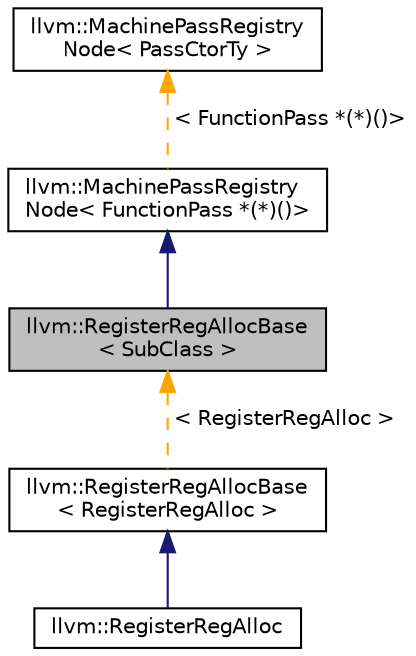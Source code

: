 digraph "llvm::RegisterRegAllocBase&lt; SubClass &gt;"
{
 // LATEX_PDF_SIZE
  bgcolor="transparent";
  edge [fontname="Helvetica",fontsize="10",labelfontname="Helvetica",labelfontsize="10"];
  node [fontname="Helvetica",fontsize="10",shape="box"];
  Node1 [label="llvm::RegisterRegAllocBase\l\< SubClass \>",height=0.2,width=0.4,color="black", fillcolor="grey75", style="filled", fontcolor="black",tooltip="RegisterRegAllocBase class - Track the registration of register allocators."];
  Node2 -> Node1 [dir="back",color="midnightblue",fontsize="10",style="solid",fontname="Helvetica"];
  Node2 [label="llvm::MachinePassRegistry\lNode\< FunctionPass *(*)()\>",height=0.2,width=0.4,color="black",URL="$classllvm_1_1MachinePassRegistryNode.html",tooltip=" "];
  Node3 -> Node2 [dir="back",color="orange",fontsize="10",style="dashed",label=" \< FunctionPass *(*)()\>" ,fontname="Helvetica"];
  Node3 [label="llvm::MachinePassRegistry\lNode\< PassCtorTy \>",height=0.2,width=0.4,color="black",URL="$classllvm_1_1MachinePassRegistryNode.html",tooltip="MachinePassRegistryNode - Machine pass node stored in registration list."];
  Node1 -> Node4 [dir="back",color="orange",fontsize="10",style="dashed",label=" \< RegisterRegAlloc \>" ,fontname="Helvetica"];
  Node4 [label="llvm::RegisterRegAllocBase\l\< RegisterRegAlloc \>",height=0.2,width=0.4,color="black",URL="$classllvm_1_1RegisterRegAllocBase.html",tooltip=" "];
  Node4 -> Node5 [dir="back",color="midnightblue",fontsize="10",style="solid",fontname="Helvetica"];
  Node5 [label="llvm::RegisterRegAlloc",height=0.2,width=0.4,color="black",URL="$classllvm_1_1RegisterRegAlloc.html",tooltip=" "];
}
